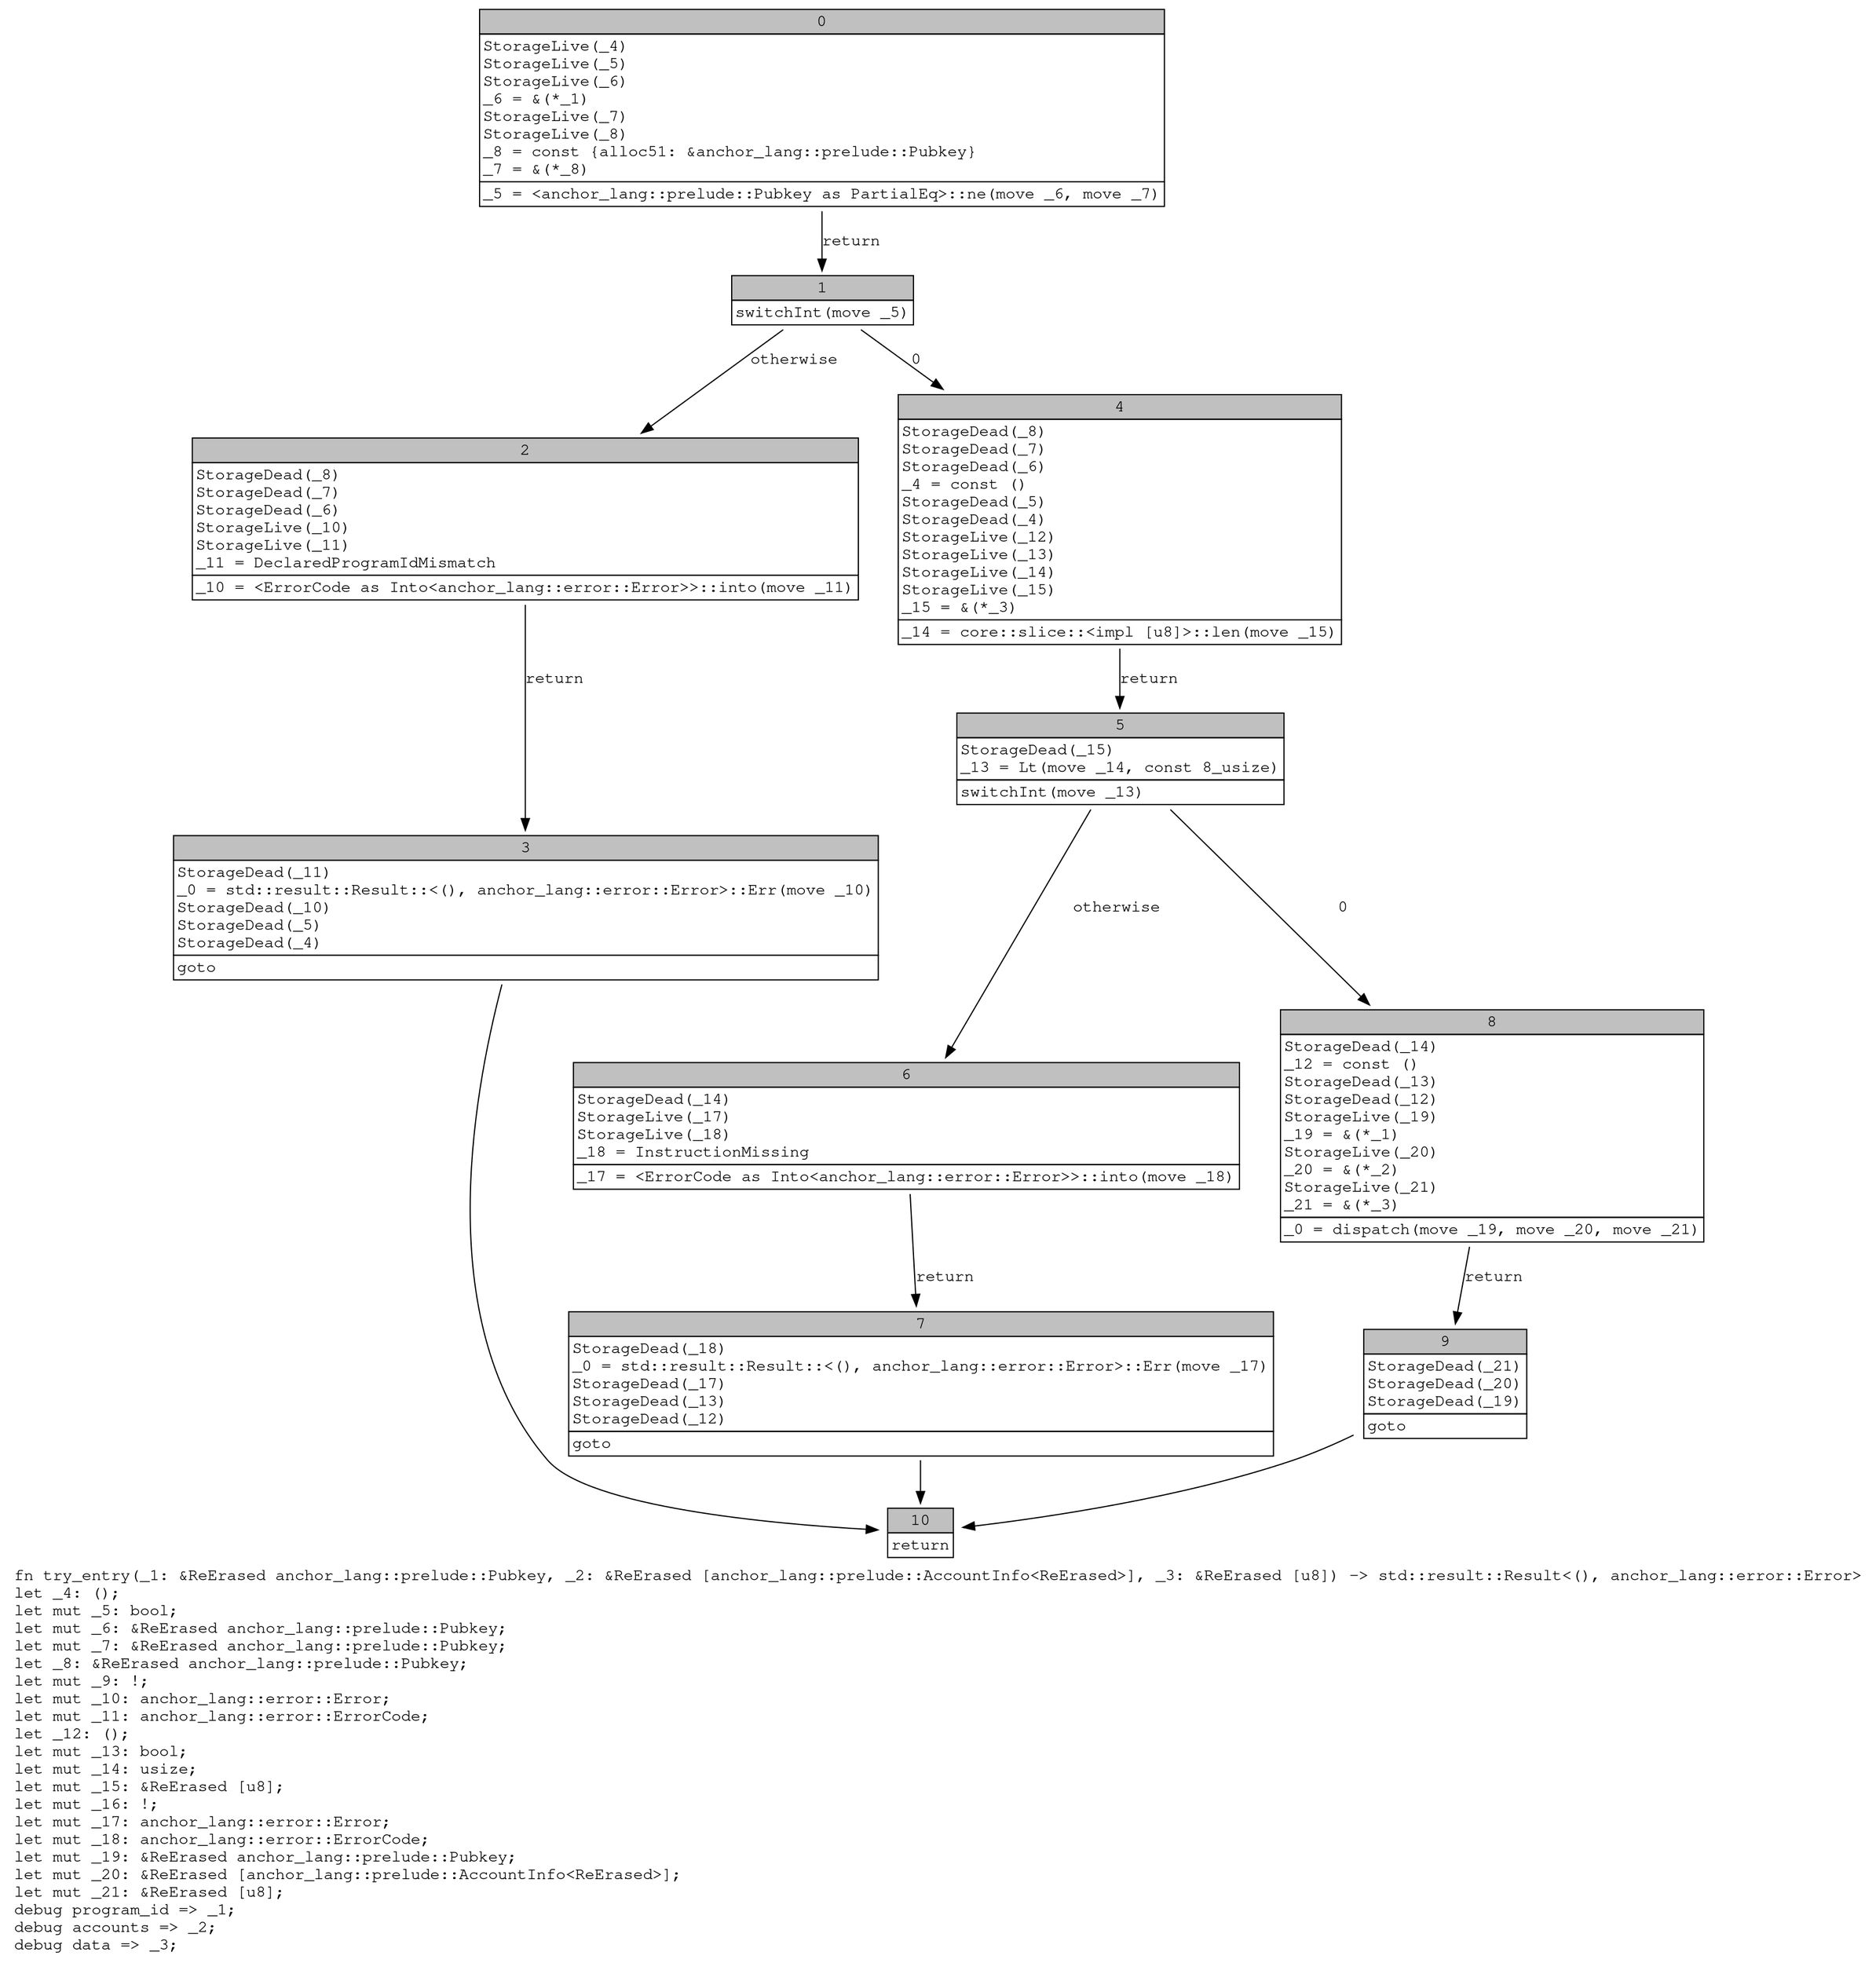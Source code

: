 digraph Mir_0_1100 {
    graph [fontname="Courier, monospace"];
    node [fontname="Courier, monospace"];
    edge [fontname="Courier, monospace"];
    label=<fn try_entry(_1: &amp;ReErased anchor_lang::prelude::Pubkey, _2: &amp;ReErased [anchor_lang::prelude::AccountInfo&lt;ReErased&gt;], _3: &amp;ReErased [u8]) -&gt; std::result::Result&lt;(), anchor_lang::error::Error&gt;<br align="left"/>let _4: ();<br align="left"/>let mut _5: bool;<br align="left"/>let mut _6: &amp;ReErased anchor_lang::prelude::Pubkey;<br align="left"/>let mut _7: &amp;ReErased anchor_lang::prelude::Pubkey;<br align="left"/>let _8: &amp;ReErased anchor_lang::prelude::Pubkey;<br align="left"/>let mut _9: !;<br align="left"/>let mut _10: anchor_lang::error::Error;<br align="left"/>let mut _11: anchor_lang::error::ErrorCode;<br align="left"/>let _12: ();<br align="left"/>let mut _13: bool;<br align="left"/>let mut _14: usize;<br align="left"/>let mut _15: &amp;ReErased [u8];<br align="left"/>let mut _16: !;<br align="left"/>let mut _17: anchor_lang::error::Error;<br align="left"/>let mut _18: anchor_lang::error::ErrorCode;<br align="left"/>let mut _19: &amp;ReErased anchor_lang::prelude::Pubkey;<br align="left"/>let mut _20: &amp;ReErased [anchor_lang::prelude::AccountInfo&lt;ReErased&gt;];<br align="left"/>let mut _21: &amp;ReErased [u8];<br align="left"/>debug program_id =&gt; _1;<br align="left"/>debug accounts =&gt; _2;<br align="left"/>debug data =&gt; _3;<br align="left"/>>;
    bb0__0_1100 [shape="none", label=<<table border="0" cellborder="1" cellspacing="0"><tr><td bgcolor="gray" align="center" colspan="1">0</td></tr><tr><td align="left" balign="left">StorageLive(_4)<br/>StorageLive(_5)<br/>StorageLive(_6)<br/>_6 = &amp;(*_1)<br/>StorageLive(_7)<br/>StorageLive(_8)<br/>_8 = const {alloc51: &amp;anchor_lang::prelude::Pubkey}<br/>_7 = &amp;(*_8)<br/></td></tr><tr><td align="left">_5 = &lt;anchor_lang::prelude::Pubkey as PartialEq&gt;::ne(move _6, move _7)</td></tr></table>>];
    bb1__0_1100 [shape="none", label=<<table border="0" cellborder="1" cellspacing="0"><tr><td bgcolor="gray" align="center" colspan="1">1</td></tr><tr><td align="left">switchInt(move _5)</td></tr></table>>];
    bb2__0_1100 [shape="none", label=<<table border="0" cellborder="1" cellspacing="0"><tr><td bgcolor="gray" align="center" colspan="1">2</td></tr><tr><td align="left" balign="left">StorageDead(_8)<br/>StorageDead(_7)<br/>StorageDead(_6)<br/>StorageLive(_10)<br/>StorageLive(_11)<br/>_11 = DeclaredProgramIdMismatch<br/></td></tr><tr><td align="left">_10 = &lt;ErrorCode as Into&lt;anchor_lang::error::Error&gt;&gt;::into(move _11)</td></tr></table>>];
    bb3__0_1100 [shape="none", label=<<table border="0" cellborder="1" cellspacing="0"><tr><td bgcolor="gray" align="center" colspan="1">3</td></tr><tr><td align="left" balign="left">StorageDead(_11)<br/>_0 = std::result::Result::&lt;(), anchor_lang::error::Error&gt;::Err(move _10)<br/>StorageDead(_10)<br/>StorageDead(_5)<br/>StorageDead(_4)<br/></td></tr><tr><td align="left">goto</td></tr></table>>];
    bb4__0_1100 [shape="none", label=<<table border="0" cellborder="1" cellspacing="0"><tr><td bgcolor="gray" align="center" colspan="1">4</td></tr><tr><td align="left" balign="left">StorageDead(_8)<br/>StorageDead(_7)<br/>StorageDead(_6)<br/>_4 = const ()<br/>StorageDead(_5)<br/>StorageDead(_4)<br/>StorageLive(_12)<br/>StorageLive(_13)<br/>StorageLive(_14)<br/>StorageLive(_15)<br/>_15 = &amp;(*_3)<br/></td></tr><tr><td align="left">_14 = core::slice::&lt;impl [u8]&gt;::len(move _15)</td></tr></table>>];
    bb5__0_1100 [shape="none", label=<<table border="0" cellborder="1" cellspacing="0"><tr><td bgcolor="gray" align="center" colspan="1">5</td></tr><tr><td align="left" balign="left">StorageDead(_15)<br/>_13 = Lt(move _14, const 8_usize)<br/></td></tr><tr><td align="left">switchInt(move _13)</td></tr></table>>];
    bb6__0_1100 [shape="none", label=<<table border="0" cellborder="1" cellspacing="0"><tr><td bgcolor="gray" align="center" colspan="1">6</td></tr><tr><td align="left" balign="left">StorageDead(_14)<br/>StorageLive(_17)<br/>StorageLive(_18)<br/>_18 = InstructionMissing<br/></td></tr><tr><td align="left">_17 = &lt;ErrorCode as Into&lt;anchor_lang::error::Error&gt;&gt;::into(move _18)</td></tr></table>>];
    bb7__0_1100 [shape="none", label=<<table border="0" cellborder="1" cellspacing="0"><tr><td bgcolor="gray" align="center" colspan="1">7</td></tr><tr><td align="left" balign="left">StorageDead(_18)<br/>_0 = std::result::Result::&lt;(), anchor_lang::error::Error&gt;::Err(move _17)<br/>StorageDead(_17)<br/>StorageDead(_13)<br/>StorageDead(_12)<br/></td></tr><tr><td align="left">goto</td></tr></table>>];
    bb8__0_1100 [shape="none", label=<<table border="0" cellborder="1" cellspacing="0"><tr><td bgcolor="gray" align="center" colspan="1">8</td></tr><tr><td align="left" balign="left">StorageDead(_14)<br/>_12 = const ()<br/>StorageDead(_13)<br/>StorageDead(_12)<br/>StorageLive(_19)<br/>_19 = &amp;(*_1)<br/>StorageLive(_20)<br/>_20 = &amp;(*_2)<br/>StorageLive(_21)<br/>_21 = &amp;(*_3)<br/></td></tr><tr><td align="left">_0 = dispatch(move _19, move _20, move _21)</td></tr></table>>];
    bb9__0_1100 [shape="none", label=<<table border="0" cellborder="1" cellspacing="0"><tr><td bgcolor="gray" align="center" colspan="1">9</td></tr><tr><td align="left" balign="left">StorageDead(_21)<br/>StorageDead(_20)<br/>StorageDead(_19)<br/></td></tr><tr><td align="left">goto</td></tr></table>>];
    bb10__0_1100 [shape="none", label=<<table border="0" cellborder="1" cellspacing="0"><tr><td bgcolor="gray" align="center" colspan="1">10</td></tr><tr><td align="left">return</td></tr></table>>];
    bb0__0_1100 -> bb1__0_1100 [label="return"];
    bb1__0_1100 -> bb4__0_1100 [label="0"];
    bb1__0_1100 -> bb2__0_1100 [label="otherwise"];
    bb2__0_1100 -> bb3__0_1100 [label="return"];
    bb3__0_1100 -> bb10__0_1100 [label=""];
    bb4__0_1100 -> bb5__0_1100 [label="return"];
    bb5__0_1100 -> bb8__0_1100 [label="0"];
    bb5__0_1100 -> bb6__0_1100 [label="otherwise"];
    bb6__0_1100 -> bb7__0_1100 [label="return"];
    bb7__0_1100 -> bb10__0_1100 [label=""];
    bb8__0_1100 -> bb9__0_1100 [label="return"];
    bb9__0_1100 -> bb10__0_1100 [label=""];
}
